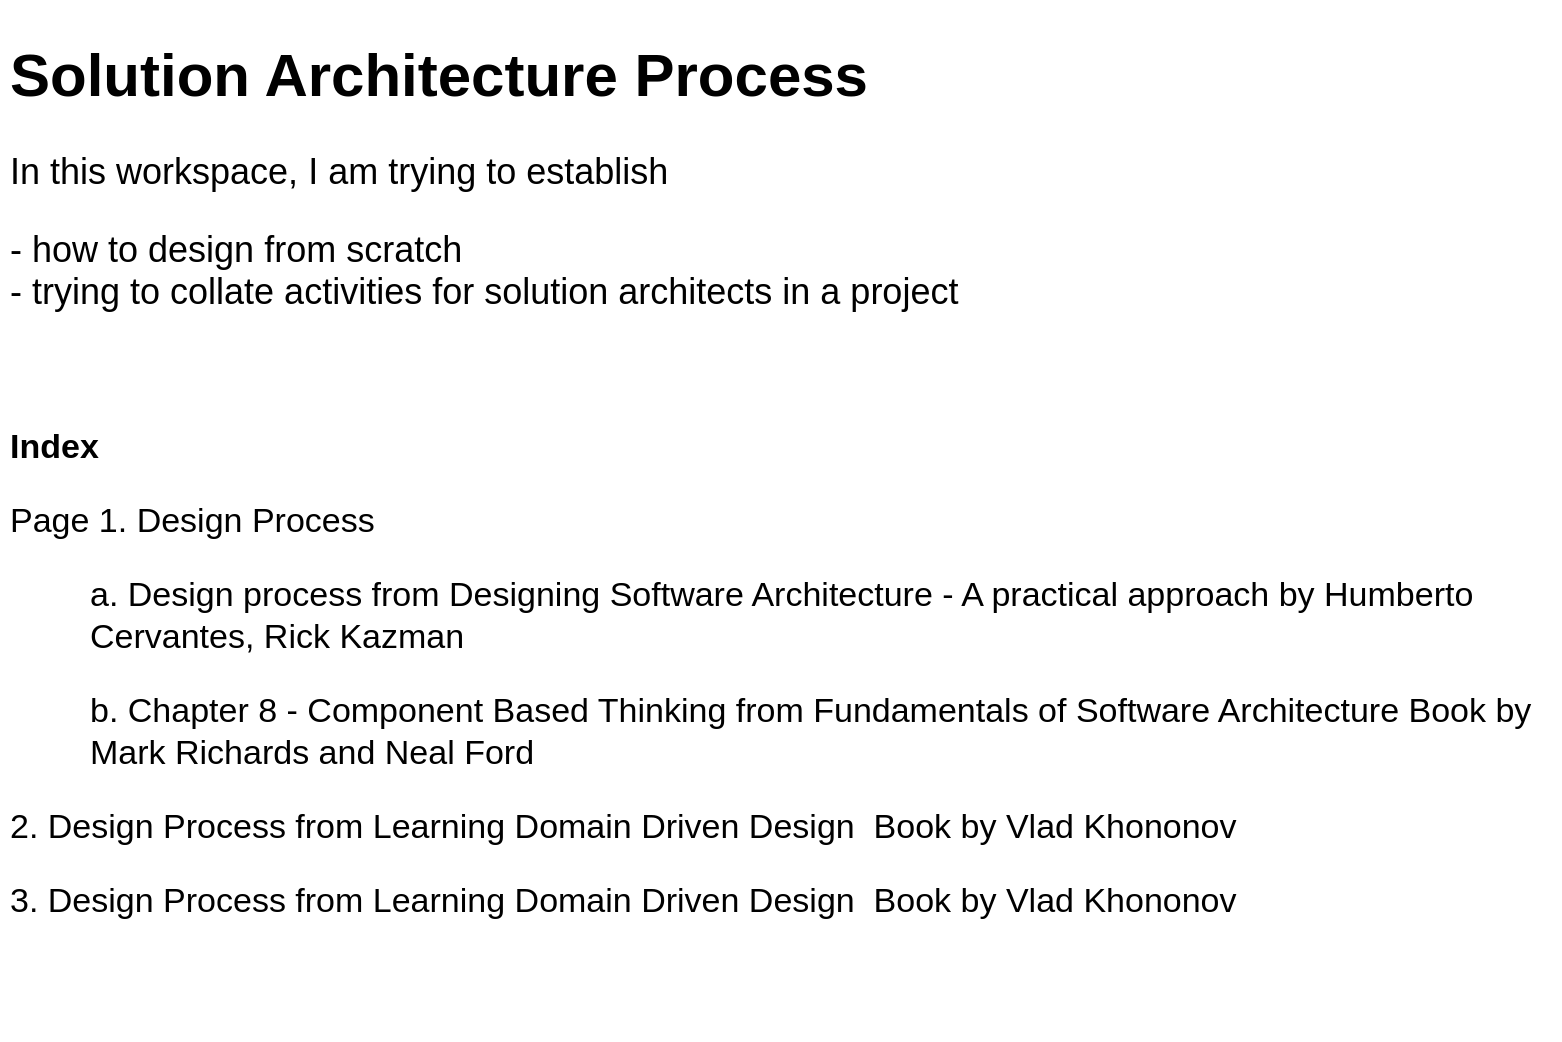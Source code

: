 <mxfile version="22.1.7" type="github" pages="5">
  <diagram name="Index" id="-D8-CAkWD_-L6msVdu2U">
    <mxGraphModel dx="1050" dy="566" grid="1" gridSize="10" guides="1" tooltips="1" connect="1" arrows="1" fold="1" page="1" pageScale="1" pageWidth="850" pageHeight="1100" math="0" shadow="0">
      <root>
        <mxCell id="0" />
        <mxCell id="1" parent="0" />
        <mxCell id="6wRkbpeY6bBnXJpjK5oW-1" value="&lt;h1 style=&quot;font-size: 30px;&quot;&gt;&lt;font style=&quot;font-size: 30px;&quot;&gt;Solution Architecture Process&lt;/font&gt;&lt;/h1&gt;&lt;p style=&quot;&quot;&gt;&lt;font style=&quot;font-size: 18px;&quot;&gt;In this workspace, I am trying to establish&amp;nbsp;&lt;/font&gt;&lt;/p&gt;&lt;p style=&quot;font-size: 17px;&quot;&gt;&lt;font style=&quot;font-size: 18px;&quot;&gt;- how to design from scratch&lt;br&gt;- trying to collate activities for solution architects in a project&lt;/font&gt;&lt;/p&gt;&lt;p style=&quot;font-size: 17px;&quot;&gt;&lt;font style=&quot;font-size: 18px;&quot;&gt;&lt;br&gt;&lt;/font&gt;&lt;/p&gt;&lt;p style=&quot;font-size: 17px;&quot;&gt;&lt;b&gt;Index&lt;/b&gt;&lt;/p&gt;&lt;p style=&quot;font-size: 17px;&quot;&gt;Page 1. Design Process&amp;nbsp;&lt;/p&gt;&lt;blockquote style=&quot;margin: 0 0 0 40px; border: none; padding: 0px;&quot;&gt;&lt;p style=&quot;font-size: 17px;&quot;&gt;a. Design process from Designing Software Architecture - A practical approach by Humberto Cervantes, Rick Kazman&lt;/p&gt;&lt;/blockquote&gt;&lt;blockquote style=&quot;margin: 0 0 0 40px; border: none; padding: 0px;&quot;&gt;&lt;p style=&quot;font-size: 17px;&quot;&gt;b. Chapter 8 - Component Based Thinking from Fundamentals of Software Architecture Book by Mark Richards and Neal Ford&lt;/p&gt;&lt;/blockquote&gt;&lt;p style=&quot;font-size: 17px;&quot;&gt;2. Design Process from Learning Domain Driven Design&amp;nbsp;&amp;nbsp;Book by Vlad Khononov&lt;/p&gt;&lt;p style=&quot;font-size: 17px;&quot;&gt;3. Design Process from Learning Domain Driven Design&amp;nbsp;&amp;nbsp;Book by Vlad Khononov&lt;/p&gt;" style="text;html=1;strokeColor=none;fillColor=none;spacing=5;spacingTop=-20;whiteSpace=wrap;overflow=hidden;rounded=0;" parent="1" vertex="1">
          <mxGeometry x="40" y="40" width="780" height="510" as="geometry" />
        </mxCell>
      </root>
    </mxGraphModel>
  </diagram>
  <diagram id="D_aSHfGU93LOoFwSEiPp" name="1.Design Process from DSA">
    <mxGraphModel dx="2333" dy="1258" grid="1" gridSize="10" guides="1" tooltips="1" connect="1" arrows="1" fold="1" page="1" pageScale="1" pageWidth="850" pageHeight="1100" math="0" shadow="0">
      <root>
        <mxCell id="0" />
        <mxCell id="1" parent="0" />
        <mxCell id="_K3-e3nIAMMrsj7e7Ie5-1" value="" style="rounded=0;whiteSpace=wrap;html=1;" parent="1" vertex="1">
          <mxGeometry x="13" y="84" width="1647" height="1770" as="geometry" />
        </mxCell>
        <mxCell id="G44I5bm22PGStaO-mdOZ-47" value="" style="rounded=0;whiteSpace=wrap;html=1;" vertex="1" parent="1">
          <mxGeometry x="910" y="154" width="750" height="1700" as="geometry" />
        </mxCell>
        <mxCell id="4qJx4vvk8ybmtio3HGW6-1" value="" style="rounded=0;whiteSpace=wrap;html=1;" vertex="1" parent="1">
          <mxGeometry x="910" y="154" width="750" height="366" as="geometry" />
        </mxCell>
        <mxCell id="_K3-e3nIAMMrsj7e7Ie5-5" value="" style="edgeStyle=orthogonalEdgeStyle;rounded=0;orthogonalLoop=1;jettySize=auto;html=1;" parent="1" source="_K3-e3nIAMMrsj7e7Ie5-3" target="_K3-e3nIAMMrsj7e7Ie5-4" edge="1">
          <mxGeometry relative="1" as="geometry" />
        </mxCell>
        <mxCell id="_K3-e3nIAMMrsj7e7Ie5-3" value="Identify initial components" style="rounded=1;whiteSpace=wrap;html=1;" parent="1" vertex="1">
          <mxGeometry x="1024" y="400" width="120" height="60" as="geometry" />
        </mxCell>
        <mxCell id="_K3-e3nIAMMrsj7e7Ie5-7" value="" style="edgeStyle=orthogonalEdgeStyle;rounded=0;orthogonalLoop=1;jettySize=auto;html=1;" parent="1" source="_K3-e3nIAMMrsj7e7Ie5-4" target="_K3-e3nIAMMrsj7e7Ie5-6" edge="1">
          <mxGeometry relative="1" as="geometry" />
        </mxCell>
        <mxCell id="_K3-e3nIAMMrsj7e7Ie5-4" value="Assign requirements to components" style="whiteSpace=wrap;html=1;rounded=1;" parent="1" vertex="1">
          <mxGeometry x="1224" y="400" width="120" height="60" as="geometry" />
        </mxCell>
        <mxCell id="_K3-e3nIAMMrsj7e7Ie5-9" value="" style="edgeStyle=orthogonalEdgeStyle;rounded=0;orthogonalLoop=1;jettySize=auto;html=1;exitX=1;exitY=0.5;exitDx=0;exitDy=0;" parent="1" source="_K3-e3nIAMMrsj7e7Ie5-6" target="_K3-e3nIAMMrsj7e7Ie5-8" edge="1">
          <mxGeometry relative="1" as="geometry" />
        </mxCell>
        <mxCell id="_K3-e3nIAMMrsj7e7Ie5-6" value="Analyze roles and responsibilities" style="whiteSpace=wrap;html=1;rounded=1;" parent="1" vertex="1">
          <mxGeometry x="1424" y="400" width="120" height="60" as="geometry" />
        </mxCell>
        <mxCell id="_K3-e3nIAMMrsj7e7Ie5-11" value="" style="edgeStyle=orthogonalEdgeStyle;rounded=0;orthogonalLoop=1;jettySize=auto;html=1;" parent="1" source="_K3-e3nIAMMrsj7e7Ie5-8" target="_K3-e3nIAMMrsj7e7Ie5-10" edge="1">
          <mxGeometry relative="1" as="geometry" />
        </mxCell>
        <mxCell id="_K3-e3nIAMMrsj7e7Ie5-8" value="Analyze architectural characteristics" style="whiteSpace=wrap;html=1;rounded=1;" parent="1" vertex="1">
          <mxGeometry x="1504" y="280" width="120" height="60" as="geometry" />
        </mxCell>
        <mxCell id="_K3-e3nIAMMrsj7e7Ie5-12" style="edgeStyle=orthogonalEdgeStyle;rounded=0;orthogonalLoop=1;jettySize=auto;html=1;entryX=0;entryY=0.5;entryDx=0;entryDy=0;" parent="1" source="_K3-e3nIAMMrsj7e7Ie5-10" target="_K3-e3nIAMMrsj7e7Ie5-6" edge="1">
          <mxGeometry relative="1" as="geometry" />
        </mxCell>
        <mxCell id="_K3-e3nIAMMrsj7e7Ie5-10" value="Restructure components" style="whiteSpace=wrap;html=1;rounded=1;" parent="1" vertex="1">
          <mxGeometry x="1314" y="280" width="120" height="60" as="geometry" />
        </mxCell>
        <mxCell id="W9fJ8_zsYEVquPWEcb9n-4" value="May lead to create new components, consolidate or break existing ones" style="rounded=0;whiteSpace=wrap;html=1;dashed=1;fontSize=6;" parent="1" vertex="1">
          <mxGeometry x="1184" y="450" width="60" height="40" as="geometry" />
        </mxCell>
        <mxCell id="W9fJ8_zsYEVquPWEcb9n-5" value="Decide on Domain granularity or component behaviour" style="rounded=0;whiteSpace=wrap;html=1;dashed=1;fontSize=6;" parent="1" vertex="1">
          <mxGeometry x="1384" y="450" width="60" height="40" as="geometry" />
        </mxCell>
        <mxCell id="NWC6CLVd97yCu3-u4o-3-12" value="" style="group" parent="1" vertex="1" connectable="0">
          <mxGeometry x="53" y="254" width="420" height="250" as="geometry" />
        </mxCell>
        <mxCell id="suGZsOZhERE_OxdhLg6n-2" value="&lt;b&gt;&lt;font style=&quot;font-size: 20px;&quot;&gt;1. Design Purpose&lt;/font&gt;&lt;/b&gt;" style="rounded=0;whiteSpace=wrap;html=1;align=left;verticalAlign=top;" parent="NWC6CLVd97yCu3-u4o-3-12" vertex="1">
          <mxGeometry width="420" height="250" as="geometry" />
        </mxCell>
        <mxCell id="-olUfDViTtobgnhzZmUX-4" value="&lt;span style=&quot;font-weight: normal;&quot;&gt;Establish Purpose&lt;br&gt;- Estimation, new increment etc.&lt;br&gt;- Primary Requirements&lt;br&gt;- Any NFRs&lt;br&gt;&lt;/span&gt;" style="whiteSpace=wrap;html=1;fontSize=15;rounded=0;fontStyle=1;align=left;verticalAlign=top;" parent="NWC6CLVd97yCu3-u4o-3-12" vertex="1">
          <mxGeometry x="10" y="50" width="235" height="90" as="geometry" />
        </mxCell>
        <mxCell id="-olUfDViTtobgnhzZmUX-8" value="Perform any requirement elicitation" style="whiteSpace=wrap;html=1;fontSize=15;rounded=0;fontStyle=0;align=left;verticalAlign=top;" parent="NWC6CLVd97yCu3-u4o-3-12" vertex="1">
          <mxGeometry x="250" y="50" width="150" height="90" as="geometry" />
        </mxCell>
        <mxCell id="-olUfDViTtobgnhzZmUX-10" value="&lt;span style=&quot;font-weight: normal;&quot;&gt;Establish Design Process based on requirements:&lt;br&gt;- Design a new app in a mature domain&lt;br&gt;- Design a new app in a new domain&lt;br&gt;- Design an existing app (enhancement or refactoring)&lt;br&gt;&lt;/span&gt;" style="whiteSpace=wrap;html=1;fontSize=15;rounded=0;fontStyle=1;align=left;verticalAlign=top;" parent="NWC6CLVd97yCu3-u4o-3-12" vertex="1">
          <mxGeometry x="10" y="148" width="390" height="90" as="geometry" />
        </mxCell>
        <mxCell id="xhpWvxADdTOn8XA7PsnF-20" value="&lt;b&gt;4. Instantiate Architecture Components&lt;/b&gt;" style="rounded=0;whiteSpace=wrap;html=1;align=left;verticalAlign=top;fontSize=20;" parent="1" vertex="1">
          <mxGeometry x="53" y="1014" width="600" height="580" as="geometry" />
        </mxCell>
        <mxCell id="xhpWvxADdTOn8XA7PsnF-21" value="" style="group" parent="1" vertex="1" connectable="0">
          <mxGeometry x="53" y="524" width="820" height="460" as="geometry" />
        </mxCell>
        <mxCell id="xhpWvxADdTOn8XA7PsnF-19" value="&lt;b&gt;3. Choose one or more design concepts&lt;/b&gt;" style="rounded=0;whiteSpace=wrap;html=1;align=left;verticalAlign=top;fontSize=20;" parent="xhpWvxADdTOn8XA7PsnF-21" vertex="1">
          <mxGeometry width="820" height="460" as="geometry" />
        </mxCell>
        <mxCell id="xhpWvxADdTOn8XA7PsnF-6" value="&lt;span style=&quot;font-weight: normal;&quot;&gt;Buy vs Built&lt;br&gt;Considerations to buy&lt;br&gt;- problem it solves, cost, type of license, support, learning curve, maturity, popularity, impact of scalability, compatibility and ease of integration, support for other critical config&lt;br&gt;&lt;/span&gt;" style="whiteSpace=wrap;html=1;fontSize=15;rounded=0;fontStyle=1;align=left;verticalAlign=top;" parent="xhpWvxADdTOn8XA7PsnF-21" vertex="1">
          <mxGeometry x="310.5" y="40" width="419.5" height="100" as="geometry" />
        </mxCell>
        <mxCell id="xhpWvxADdTOn8XA7PsnF-7" value="How to identify design concept&lt;br&gt;- CBAM (Cost benefit analysis method)&lt;br&gt;- SWOT&lt;br&gt;- Prototypes (choose for emerging/new tech, high risk, lack of trust in tech)" style="whiteSpace=wrap;html=1;fontSize=15;rounded=0;fontStyle=0;align=left;verticalAlign=top;" parent="xhpWvxADdTOn8XA7PsnF-21" vertex="1">
          <mxGeometry x="8" y="40" width="289" height="100" as="geometry" />
        </mxCell>
        <mxCell id="xhpWvxADdTOn8XA7PsnF-9" value="&lt;span style=&quot;font-weight: normal;&quot;&gt;Three Stages of Design&lt;br&gt;1. Architecture Design - focus on primary use case to achieve objective&lt;br&gt;2. Elements Interaction Design&lt;br&gt;&lt;ul&gt;&lt;li&gt;&lt;span style=&quot;font-weight: normal;&quot;&gt;focus on NFRs&lt;/span&gt;&lt;/li&gt;&lt;li&gt;&lt;span style=&quot;font-weight: normal;&quot;&gt;Interaction of elements&lt;/span&gt;&lt;/li&gt;&lt;li&gt;&lt;span style=&quot;font-weight: normal;&quot;&gt;assign work&amp;nbsp; to individual teams (team formation, outsourcing, budget etc.&lt;/span&gt;&lt;/li&gt;&lt;/ul&gt;&lt;div&gt;3. Element internal design - internal pattern and interfaces&lt;/div&gt;&lt;/span&gt;" style="whiteSpace=wrap;html=1;fontSize=15;rounded=0;fontStyle=1;align=left;verticalAlign=top;fillColor=#d5e8d4;strokeColor=#82b366;" parent="xhpWvxADdTOn8XA7PsnF-21" vertex="1">
          <mxGeometry x="310.5" y="150" width="493" height="220" as="geometry" />
        </mxCell>
        <mxCell id="xhpWvxADdTOn8XA7PsnF-11" value="&lt;span style=&quot;font-weight: normal;&quot;&gt;Design Concepts&lt;/span&gt;&lt;br&gt;- Reference Architecture&lt;br&gt;&lt;span style=&quot;font-weight: normal;&quot;&gt;- Architecture design pattern&lt;/span&gt;&lt;br&gt;&lt;span style=&quot;font-weight: normal;&quot;&gt;- Deployment patterns&lt;/span&gt;&lt;br&gt;&lt;span style=&quot;font-weight: normal;&quot;&gt;- Tactics&lt;/span&gt;&lt;br&gt;&lt;span style=&quot;font-weight: normal;&quot;&gt;- Determine relevant tech based on application type and constraints&lt;/span&gt;" style="whiteSpace=wrap;html=1;fontSize=15;rounded=0;fontStyle=1;align=left;verticalAlign=top;" parent="xhpWvxADdTOn8XA7PsnF-21" vertex="1">
          <mxGeometry x="8" y="150" width="250" height="163" as="geometry" />
        </mxCell>
        <mxCell id="xhpWvxADdTOn8XA7PsnF-12" value="These cross over to next stage" style="shape=process;whiteSpace=wrap;html=1;backgroundOutline=1;fillColor=#fff2cc;strokeColor=#d6b656;" parent="xhpWvxADdTOn8XA7PsnF-21" vertex="1">
          <mxGeometry x="200" y="380" width="120" height="60" as="geometry" />
        </mxCell>
        <mxCell id="xhpWvxADdTOn8XA7PsnF-8" style="edgeStyle=orthogonalEdgeStyle;rounded=0;orthogonalLoop=1;jettySize=auto;html=1;entryX=1;entryY=0.5;entryDx=0;entryDy=0;endArrow=none;endFill=0;dashed=1;" parent="xhpWvxADdTOn8XA7PsnF-21" source="xhpWvxADdTOn8XA7PsnF-9" target="xhpWvxADdTOn8XA7PsnF-12" edge="1">
          <mxGeometry relative="1" as="geometry" />
        </mxCell>
        <mxCell id="xhpWvxADdTOn8XA7PsnF-10" style="edgeStyle=orthogonalEdgeStyle;rounded=0;orthogonalLoop=1;jettySize=auto;html=1;entryX=0;entryY=0.5;entryDx=0;entryDy=0;exitX=0.5;exitY=1;exitDx=0;exitDy=0;endArrow=none;endFill=0;dashed=1;" parent="xhpWvxADdTOn8XA7PsnF-21" source="xhpWvxADdTOn8XA7PsnF-11" target="xhpWvxADdTOn8XA7PsnF-12" edge="1">
          <mxGeometry relative="1" as="geometry" />
        </mxCell>
        <mxCell id="xhpWvxADdTOn8XA7PsnF-22" value="" style="group" parent="1" vertex="1" connectable="0">
          <mxGeometry x="503" y="254" width="350" height="250" as="geometry" />
        </mxCell>
        <mxCell id="NWC6CLVd97yCu3-u4o-3-10" value="&lt;b&gt;&lt;font style=&quot;font-size: 20px;&quot;&gt;2. Establish Goals based on drivers&lt;/font&gt;&lt;/b&gt;" style="rounded=0;whiteSpace=wrap;html=1;align=left;verticalAlign=top;container=0;" parent="xhpWvxADdTOn8XA7PsnF-22" vertex="1">
          <mxGeometry width="350" height="250" as="geometry" />
        </mxCell>
        <mxCell id="NWC6CLVd97yCu3-u4o-3-6" value="&lt;span style=&quot;font-weight: normal;&quot;&gt;Establish users&lt;br&gt;&lt;/span&gt;" style="whiteSpace=wrap;html=1;fontSize=15;rounded=0;fontStyle=1;align=left;verticalAlign=top;container=0;" parent="xhpWvxADdTOn8XA7PsnF-22" vertex="1">
          <mxGeometry x="170" y="40" width="110" height="30" as="geometry" />
        </mxCell>
        <mxCell id="NWC6CLVd97yCu3-u4o-3-7" value="Establish Use cases" style="whiteSpace=wrap;html=1;fontSize=15;rounded=0;fontStyle=0;align=left;verticalAlign=top;container=0;" parent="xhpWvxADdTOn8XA7PsnF-22" vertex="1">
          <mxGeometry x="10" y="40" width="153" height="30" as="geometry" />
        </mxCell>
        <mxCell id="NWC6CLVd97yCu3-u4o-3-8" value="&lt;span style=&quot;font-weight: normal;&quot;&gt;Establish&lt;br&gt;- constraints, risks, concerns&lt;br&gt;- quality attributes&lt;br&gt;&lt;/span&gt;" style="whiteSpace=wrap;html=1;fontSize=15;rounded=0;fontStyle=1;align=left;verticalAlign=top;container=0;" parent="xhpWvxADdTOn8XA7PsnF-22" vertex="1">
          <mxGeometry x="10" y="85" width="200" height="70" as="geometry" />
        </mxCell>
        <mxCell id="NWC6CLVd97yCu3-u4o-3-9" value="&lt;span style=&quot;font-weight: normal;&quot;&gt;Establish&lt;br&gt;- stakeholders and&lt;br&gt;- other teams involved&lt;br&gt;&lt;/span&gt;" style="whiteSpace=wrap;html=1;fontSize=15;rounded=0;fontStyle=1;align=left;verticalAlign=top;container=0;" parent="xhpWvxADdTOn8XA7PsnF-22" vertex="1">
          <mxGeometry x="10" y="160" width="160" height="70" as="geometry" />
        </mxCell>
        <mxCell id="08PwTG_JjW43Cqf6_vqR-6" value="APIs and Interfaces&lt;br&gt;- Design external interfaces&lt;br&gt;- Design internal interfaces" style="whiteSpace=wrap;html=1;fontSize=15;rounded=0;fontStyle=0;align=left;verticalAlign=top;" parent="1" vertex="1">
          <mxGeometry x="396" y="1161.5" width="200" height="70" as="geometry" />
        </mxCell>
        <mxCell id="08PwTG_JjW43Cqf6_vqR-7" value="Start producing structure (this is thinking about actual tech implementation)&lt;br&gt;- Module structure&lt;br&gt;- component connector&lt;br&gt;- allocation structure" style="whiteSpace=wrap;html=1;fontSize=15;rounded=0;fontStyle=0;align=left;verticalAlign=top;" parent="1" vertex="1">
          <mxGeometry x="63" y="1054" width="500" height="80" as="geometry" />
        </mxCell>
        <mxCell id="08PwTG_JjW43Cqf6_vqR-8" value="&lt;span style=&quot;&quot;&gt;Establish relationship between elements&lt;br&gt;&lt;/span&gt;&lt;span style=&quot;&quot;&gt;- Synch/Asynch&lt;br&gt;&lt;/span&gt;- Network communication&lt;br&gt;- Protocol&lt;br&gt;- How much data and at what rate" style="whiteSpace=wrap;html=1;fontSize=15;rounded=0;fontStyle=0;align=left;verticalAlign=top;" parent="1" vertex="1">
          <mxGeometry x="63" y="1142" width="290" height="105" as="geometry" />
        </mxCell>
        <mxCell id="08PwTG_JjW43Cqf6_vqR-10" value="&lt;span style=&quot;font-weight: normal;&quot;&gt;Instantiate elements based on&lt;br&gt;- Reference Architecture&lt;br&gt;- Architecture design pattern&lt;br&gt;&lt;br&gt;Also other aspects&lt;br&gt;- Config options&lt;br&gt;- Statefullness&lt;br&gt;- Resource management&lt;br&gt;- Priority, or&lt;br&gt;- any other special considerations such as h/w characteristics&lt;br&gt;&lt;br&gt;&lt;/span&gt;" style="whiteSpace=wrap;html=1;fontSize=15;rounded=0;fontStyle=1;align=left;verticalAlign=top;" parent="1" vertex="1">
          <mxGeometry x="63" y="1364" width="290" height="215" as="geometry" />
        </mxCell>
        <mxCell id="08PwTG_JjW43Cqf6_vqR-11" style="edgeStyle=orthogonalEdgeStyle;rounded=0;orthogonalLoop=1;jettySize=auto;html=1;entryX=0;entryY=0.467;entryDx=0;entryDy=0;entryPerimeter=0;" parent="1" source="08PwTG_JjW43Cqf6_vqR-8" target="08PwTG_JjW43Cqf6_vqR-6" edge="1">
          <mxGeometry relative="1" as="geometry" />
        </mxCell>
        <mxCell id="08PwTG_JjW43Cqf6_vqR-13" value="- Define candidate solution&lt;br&gt;- Identify Properties&lt;br&gt;- Associate Responsibilities to components&lt;br&gt;- Allocate teams" style="whiteSpace=wrap;html=1;fontSize=15;rounded=0;fontStyle=0;align=left;verticalAlign=top;" parent="1" vertex="1">
          <mxGeometry x="63" y="1264" width="290" height="85" as="geometry" />
        </mxCell>
        <mxCell id="08PwTG_JjW43Cqf6_vqR-14" value="&lt;span style=&quot;font-weight: normal;&quot;&gt;Authentication, caching, exception management, logging/monitoring, validation etc.&lt;br&gt;&lt;/span&gt;" style="whiteSpace=wrap;html=1;fontSize=15;rounded=0;fontStyle=1;align=left;verticalAlign=top;" parent="1" vertex="1">
          <mxGeometry x="383" y="1431.5" width="259" height="80" as="geometry" />
        </mxCell>
        <mxCell id="08PwTG_JjW43Cqf6_vqR-9" value="" style="edgeStyle=orthogonalEdgeStyle;rounded=0;orthogonalLoop=1;jettySize=auto;html=1;" parent="1" source="08PwTG_JjW43Cqf6_vqR-10" target="08PwTG_JjW43Cqf6_vqR-14" edge="1">
          <mxGeometry relative="1" as="geometry" />
        </mxCell>
        <mxCell id="08PwTG_JjW43Cqf6_vqR-15" value="Evaluate solution with Stakeholders and other teams" style="whiteSpace=wrap;html=1;fontSize=15;rounded=0;fontStyle=0;align=left;verticalAlign=top;" parent="1" vertex="1">
          <mxGeometry x="396" y="1276" width="197" height="61" as="geometry" />
        </mxCell>
        <mxCell id="08PwTG_JjW43Cqf6_vqR-12" value="" style="edgeStyle=orthogonalEdgeStyle;rounded=0;orthogonalLoop=1;jettySize=auto;html=1;" parent="1" source="08PwTG_JjW43Cqf6_vqR-13" target="08PwTG_JjW43Cqf6_vqR-15" edge="1">
          <mxGeometry relative="1" as="geometry" />
        </mxCell>
        <mxCell id="jZVuMXjtTif_RG2yFCd5-1" value="&lt;b&gt;5. Documenting Architecture&lt;/b&gt;" style="rounded=0;whiteSpace=wrap;html=1;align=left;verticalAlign=top;fontSize=20;" parent="1" vertex="1">
          <mxGeometry x="53" y="1634" width="310" height="190" as="geometry" />
        </mxCell>
        <mxCell id="bTNlWyWbU5OQJY8QZp7x-4" value="Record Decisions and boards&lt;br&gt;- Solution Overview&lt;br&gt;- Other documentation" style="whiteSpace=wrap;html=1;fontSize=15;rounded=0;fontStyle=0;align=left;verticalAlign=top;" parent="1" vertex="1">
          <mxGeometry x="63" y="1674" width="289" height="80" as="geometry" />
        </mxCell>
        <mxCell id="bTNlWyWbU5OQJY8QZp7x-5" value="Architecture Backlog" style="whiteSpace=wrap;html=1;fontSize=15;rounded=0;fontStyle=0;align=left;verticalAlign=top;" parent="1" vertex="1">
          <mxGeometry x="63" y="1774" width="160" height="40" as="geometry" />
        </mxCell>
        <mxCell id="2MoEXaPzXH57qQEaV4M--8" value="" style="group" parent="1" vertex="1" connectable="0">
          <mxGeometry x="23" y="154" width="830" height="80" as="geometry" />
        </mxCell>
        <mxCell id="2MoEXaPzXH57qQEaV4M--5" value="&lt;span style=&quot;border-color: var(--border-color);&quot;&gt;&lt;font style=&quot;border-color: var(--border-color); font-size: 16px;&quot;&gt;Reference: Designing Software Architecture - A practical approach&lt;/font&gt;&lt;/span&gt;" style="text;html=1;strokeColor=none;fillColor=none;align=left;verticalAlign=middle;whiteSpace=wrap;rounded=0;" parent="2MoEXaPzXH57qQEaV4M--8" vertex="1">
          <mxGeometry x="30" y="10" width="490" height="20" as="geometry" />
        </mxCell>
        <mxCell id="2MoEXaPzXH57qQEaV4M--6" value="&lt;span style=&quot;border-color: var(--border-color);&quot;&gt;&lt;font style=&quot;border-color: var(--border-color); font-size: 16px;&quot;&gt;23/10/23&lt;/font&gt;&lt;/span&gt;" style="text;html=1;strokeColor=none;fillColor=none;align=left;verticalAlign=middle;whiteSpace=wrap;rounded=0;" parent="2MoEXaPzXH57qQEaV4M--8" vertex="1">
          <mxGeometry x="770" y="10" width="70" height="20" as="geometry" />
        </mxCell>
        <mxCell id="2MoEXaPzXH57qQEaV4M--3" value="" style="endArrow=none;html=1;rounded=0;entryX=0;entryY=0;entryDx=0;entryDy=0;" parent="1" edge="1" target="G44I5bm22PGStaO-mdOZ-47">
          <mxGeometry width="50" height="50" relative="1" as="geometry">
            <mxPoint x="53" y="154" as="sourcePoint" />
            <mxPoint x="863" y="154" as="targetPoint" />
          </mxGeometry>
        </mxCell>
        <mxCell id="2MoEXaPzXH57qQEaV4M--2" value="&lt;h1 style=&quot;border-color: var(--border-color); text-align: left;&quot;&gt;&lt;b style=&quot;border-color: var(--border-color);&quot;&gt;&lt;font style=&quot;border-color: var(--border-color); font-size: 24px;&quot;&gt;Design Process&lt;/font&gt;&lt;/b&gt;&lt;/h1&gt;&lt;div style=&quot;border-color: var(--border-color);&quot;&gt;&lt;br style=&quot;border-color: var(--border-color);&quot;&gt;&lt;/div&gt;" style="text;html=1;strokeColor=none;fillColor=none;align=center;verticalAlign=middle;whiteSpace=wrap;rounded=0;" parent="1" vertex="1">
          <mxGeometry x="33" y="114" width="810" height="30" as="geometry" />
        </mxCell>
        <mxCell id="G44I5bm22PGStaO-mdOZ-49" value="&lt;span style=&quot;border-color: var(--border-color);&quot;&gt;&lt;font style=&quot;border-color: var(--border-color); font-size: 16px;&quot;&gt;Reference:&amp;nbsp;&lt;/font&gt;&lt;/span&gt;Fundamentals of Software Architecture Book by Mark Richards &amp;amp; Neal Ford" style="text;html=1;strokeColor=none;fillColor=none;align=left;verticalAlign=middle;whiteSpace=wrap;rounded=0;" vertex="1" parent="1">
          <mxGeometry x="920" y="170" width="570" height="20" as="geometry" />
        </mxCell>
      </root>
    </mxGraphModel>
  </diagram>
  <diagram id="XxeI75fkuyNcYIc5-Uh2" name="2 Design Process LDDD">
    <mxGraphModel dx="1050" dy="566" grid="1" gridSize="10" guides="1" tooltips="1" connect="1" arrows="1" fold="1" page="1" pageScale="1" pageWidth="850" pageHeight="1100" math="0" shadow="0">
      <root>
        <mxCell id="0" />
        <mxCell id="1" parent="0" />
        <mxCell id="Qk3GBsNYoJWGlrENgNHL-2" value="" style="rounded=0;whiteSpace=wrap;html=1;" parent="1" vertex="1">
          <mxGeometry x="19" y="135" width="890" height="810" as="geometry" />
        </mxCell>
        <mxCell id="eMP9OK7lSOYAvmCD1U1t-11" value="" style="edgeStyle=orthogonalEdgeStyle;rounded=0;orthogonalLoop=1;jettySize=auto;html=1;" parent="1" source="eMP9OK7lSOYAvmCD1U1t-9" target="eMP9OK7lSOYAvmCD1U1t-10" edge="1">
          <mxGeometry relative="1" as="geometry" />
        </mxCell>
        <mxCell id="eMP9OK7lSOYAvmCD1U1t-9" value="" style="rounded=1;whiteSpace=wrap;html=1;dashed=1;" parent="1" vertex="1">
          <mxGeometry x="129" y="415" width="530" height="100" as="geometry" />
        </mxCell>
        <mxCell id="htuMW8UYUjgk6P9pZBcp-1" value="&lt;span style=&quot;border-color: var(--border-color);&quot;&gt;&lt;font style=&quot;border-color: var(--border-color); font-size: 16px;&quot;&gt;Reference:&amp;nbsp;&lt;/font&gt;&lt;/span&gt;&lt;font style=&quot;font-size: 16px;&quot;&gt;Learning Domain Driven Design&amp;nbsp;&amp;nbsp;Book by Vlad Khononov&lt;/font&gt;" style="text;html=1;strokeColor=none;fillColor=none;align=left;verticalAlign=middle;whiteSpace=wrap;rounded=0;" parent="1" vertex="1">
          <mxGeometry x="99" y="75" width="560" height="20" as="geometry" />
        </mxCell>
        <mxCell id="htuMW8UYUjgk6P9pZBcp-2" value="&lt;span style=&quot;border-color: var(--border-color);&quot;&gt;&lt;font style=&quot;border-color: var(--border-color); font-size: 16px;&quot;&gt;23/10/23&lt;/font&gt;&lt;/span&gt;" style="text;html=1;strokeColor=none;fillColor=none;align=left;verticalAlign=middle;whiteSpace=wrap;rounded=0;" parent="1" vertex="1">
          <mxGeometry x="839" y="75" width="70" height="20" as="geometry" />
        </mxCell>
        <mxCell id="htuMW8UYUjgk6P9pZBcp-3" value="" style="endArrow=none;html=1;rounded=0;" parent="1" edge="1">
          <mxGeometry width="50" height="50" relative="1" as="geometry">
            <mxPoint x="99" y="65" as="sourcePoint" />
            <mxPoint x="909" y="65" as="targetPoint" />
          </mxGeometry>
        </mxCell>
        <mxCell id="htuMW8UYUjgk6P9pZBcp-4" value="&lt;h1 style=&quot;border-color: var(--border-color); text-align: left;&quot;&gt;&lt;b style=&quot;border-color: var(--border-color);&quot;&gt;&lt;font style=&quot;border-color: var(--border-color); font-size: 24px;&quot;&gt;Design Process&lt;/font&gt;&lt;/b&gt;&lt;/h1&gt;&lt;div style=&quot;border-color: var(--border-color);&quot;&gt;&lt;br style=&quot;border-color: var(--border-color);&quot;&gt;&lt;/div&gt;" style="text;html=1;strokeColor=none;fillColor=none;align=center;verticalAlign=middle;whiteSpace=wrap;rounded=0;" parent="1" vertex="1">
          <mxGeometry x="79" y="25" width="810" height="30" as="geometry" />
        </mxCell>
        <mxCell id="eMP9OK7lSOYAvmCD1U1t-2" value="" style="edgeStyle=orthogonalEdgeStyle;rounded=0;orthogonalLoop=1;jettySize=auto;html=1;" parent="1" source="EGfqq1z03zJgAal0RdyR-1" target="eMP9OK7lSOYAvmCD1U1t-1" edge="1">
          <mxGeometry relative="1" as="geometry" />
        </mxCell>
        <mxCell id="EGfqq1z03zJgAal0RdyR-1" value="Business Domain" style="rounded=1;whiteSpace=wrap;html=1;fontStyle=1;fontSize=16;" parent="1" vertex="1">
          <mxGeometry x="329" y="145" width="120" height="60" as="geometry" />
        </mxCell>
        <mxCell id="eMP9OK7lSOYAvmCD1U1t-4" value="" style="edgeStyle=orthogonalEdgeStyle;rounded=0;orthogonalLoop=1;jettySize=auto;html=1;" parent="1" source="eMP9OK7lSOYAvmCD1U1t-1" target="eMP9OK7lSOYAvmCD1U1t-3" edge="1">
          <mxGeometry relative="1" as="geometry" />
        </mxCell>
        <mxCell id="eMP9OK7lSOYAvmCD1U1t-6" value="" style="edgeStyle=orthogonalEdgeStyle;rounded=0;orthogonalLoop=1;jettySize=auto;html=1;" parent="1" source="eMP9OK7lSOYAvmCD1U1t-1" target="eMP9OK7lSOYAvmCD1U1t-5" edge="1">
          <mxGeometry relative="1" as="geometry" />
        </mxCell>
        <mxCell id="eMP9OK7lSOYAvmCD1U1t-8" value="" style="edgeStyle=orthogonalEdgeStyle;rounded=0;orthogonalLoop=1;jettySize=auto;html=1;" parent="1" source="eMP9OK7lSOYAvmCD1U1t-1" target="eMP9OK7lSOYAvmCD1U1t-7" edge="1">
          <mxGeometry relative="1" as="geometry" />
        </mxCell>
        <mxCell id="eMP9OK7lSOYAvmCD1U1t-1" value="Establish Sub Domains" style="whiteSpace=wrap;html=1;fontSize=16;rounded=1;fontStyle=0;" parent="1" vertex="1">
          <mxGeometry x="329" y="295" width="120" height="60" as="geometry" />
        </mxCell>
        <mxCell id="AvxO4RYkjQcD_QZt2y88-4" value="" style="edgeStyle=orthogonalEdgeStyle;rounded=0;orthogonalLoop=1;jettySize=auto;html=1;" parent="1" source="eMP9OK7lSOYAvmCD1U1t-3" target="AvxO4RYkjQcD_QZt2y88-3" edge="1">
          <mxGeometry relative="1" as="geometry" />
        </mxCell>
        <mxCell id="eMP9OK7lSOYAvmCD1U1t-3" value="Core Sub Domain" style="whiteSpace=wrap;html=1;fontSize=16;rounded=1;fontStyle=0;" parent="1" vertex="1">
          <mxGeometry x="149" y="435" width="120" height="60" as="geometry" />
        </mxCell>
        <mxCell id="AvxO4RYkjQcD_QZt2y88-6" value="" style="edgeStyle=orthogonalEdgeStyle;rounded=0;orthogonalLoop=1;jettySize=auto;html=1;" parent="1" source="eMP9OK7lSOYAvmCD1U1t-5" target="AvxO4RYkjQcD_QZt2y88-5" edge="1">
          <mxGeometry relative="1" as="geometry" />
        </mxCell>
        <mxCell id="eMP9OK7lSOYAvmCD1U1t-5" value="Supporting Subdomain" style="whiteSpace=wrap;html=1;fontSize=16;rounded=1;fontStyle=0;" parent="1" vertex="1">
          <mxGeometry x="329" y="435" width="120" height="60" as="geometry" />
        </mxCell>
        <mxCell id="AvxO4RYkjQcD_QZt2y88-2" value="" style="edgeStyle=orthogonalEdgeStyle;rounded=0;orthogonalLoop=1;jettySize=auto;html=1;" parent="1" source="eMP9OK7lSOYAvmCD1U1t-7" target="AvxO4RYkjQcD_QZt2y88-1" edge="1">
          <mxGeometry relative="1" as="geometry" />
        </mxCell>
        <mxCell id="eMP9OK7lSOYAvmCD1U1t-7" value="Generic Subdomain" style="whiteSpace=wrap;html=1;fontSize=16;rounded=1;fontStyle=0;" parent="1" vertex="1">
          <mxGeometry x="509" y="435" width="120" height="60" as="geometry" />
        </mxCell>
        <mxCell id="eMP9OK7lSOYAvmCD1U1t-10" value="These can be further broken down into bounded contexts" style="whiteSpace=wrap;html=1;rounded=1;dashed=1;fontSize=14;" parent="1" vertex="1">
          <mxGeometry x="739" y="435" width="160" height="60" as="geometry" />
        </mxCell>
        <mxCell id="AvxO4RYkjQcD_QZt2y88-20" style="edgeStyle=orthogonalEdgeStyle;rounded=0;orthogonalLoop=1;jettySize=auto;html=1;entryX=0.5;entryY=0;entryDx=0;entryDy=0;" parent="1" source="AvxO4RYkjQcD_QZt2y88-1" target="AvxO4RYkjQcD_QZt2y88-14" edge="1">
          <mxGeometry relative="1" as="geometry">
            <Array as="points">
              <mxPoint x="569" y="695" />
              <mxPoint x="389" y="695" />
            </Array>
          </mxGeometry>
        </mxCell>
        <mxCell id="AvxO4RYkjQcD_QZt2y88-1" value="already solved problems with available solution such auth, DevOps etc" style="whiteSpace=wrap;html=1;fontSize=12;rounded=1;fontStyle=0;" parent="1" vertex="1">
          <mxGeometry x="494" y="575" width="150" height="80" as="geometry" />
        </mxCell>
        <mxCell id="AvxO4RYkjQcD_QZt2y88-18" style="edgeStyle=orthogonalEdgeStyle;rounded=0;orthogonalLoop=1;jettySize=auto;html=1;" parent="1" source="AvxO4RYkjQcD_QZt2y88-3" target="AvxO4RYkjQcD_QZt2y88-14" edge="1">
          <mxGeometry relative="1" as="geometry">
            <Array as="points">
              <mxPoint x="209" y="695" />
              <mxPoint x="389" y="695" />
            </Array>
          </mxGeometry>
        </mxCell>
        <mxCell id="AvxO4RYkjQcD_QZt2y88-3" value="Core problem that provides business advantage" style="whiteSpace=wrap;html=1;fontSize=12;rounded=1;fontStyle=0;" parent="1" vertex="1">
          <mxGeometry x="149" y="575" width="120" height="60" as="geometry" />
        </mxCell>
        <mxCell id="AvxO4RYkjQcD_QZt2y88-19" style="edgeStyle=orthogonalEdgeStyle;rounded=0;orthogonalLoop=1;jettySize=auto;html=1;entryX=0.5;entryY=0;entryDx=0;entryDy=0;" parent="1" source="AvxO4RYkjQcD_QZt2y88-5" target="AvxO4RYkjQcD_QZt2y88-14" edge="1">
          <mxGeometry relative="1" as="geometry" />
        </mxCell>
        <mxCell id="AvxO4RYkjQcD_QZt2y88-5" value="Easy to achieve support functions" style="whiteSpace=wrap;html=1;fontSize=12;rounded=1;fontStyle=0;" parent="1" vertex="1">
          <mxGeometry x="329" y="575" width="120" height="60" as="geometry" />
        </mxCell>
        <mxCell id="AvxO4RYkjQcD_QZt2y88-7" value="" style="shape=curlyBracket;whiteSpace=wrap;html=1;rounded=1;flipH=1;labelPosition=right;verticalLabelPosition=middle;align=left;verticalAlign=middle;rotation=-180;" parent="1" vertex="1">
          <mxGeometry x="109" y="271" width="20" height="372" as="geometry" />
        </mxCell>
        <mxCell id="AvxO4RYkjQcD_QZt2y88-9" value="" style="shape=image;html=1;verticalAlign=top;verticalLabelPosition=bottom;labelBackgroundColor=#ffffff;imageAspect=0;aspect=fixed;image=https://cdn2.iconfinder.com/data/icons/boxicons-regular-vol-2/24/bx-info-circle-128.png" parent="1" vertex="1">
          <mxGeometry x="249" y="615" width="28" height="28" as="geometry" />
        </mxCell>
        <mxCell id="AvxO4RYkjQcD_QZt2y88-12" value="" style="shape=image;html=1;verticalAlign=top;verticalLabelPosition=bottom;labelBackgroundColor=#ffffff;imageAspect=0;aspect=fixed;image=https://cdn2.iconfinder.com/data/icons/boxicons-regular-vol-2/24/bx-info-circle-128.png" parent="1" vertex="1">
          <mxGeometry x="421" y="615" width="28" height="28" as="geometry" />
        </mxCell>
        <mxCell id="AvxO4RYkjQcD_QZt2y88-13" value="" style="shape=image;html=1;verticalAlign=top;verticalLabelPosition=bottom;labelBackgroundColor=#ffffff;imageAspect=0;aspect=fixed;image=https://cdn2.iconfinder.com/data/icons/boxicons-regular-vol-2/24/bx-info-circle-128.png" parent="1" vertex="1">
          <mxGeometry x="616" y="627" width="28" height="28" as="geometry" />
        </mxCell>
        <mxCell id="AvxO4RYkjQcD_QZt2y88-22" value="" style="edgeStyle=orthogonalEdgeStyle;rounded=0;orthogonalLoop=1;jettySize=auto;html=1;" parent="1" source="AvxO4RYkjQcD_QZt2y88-14" target="AvxO4RYkjQcD_QZt2y88-21" edge="1">
          <mxGeometry relative="1" as="geometry" />
        </mxCell>
        <mxCell id="AvxO4RYkjQcD_QZt2y88-24" value="" style="edgeStyle=orthogonalEdgeStyle;rounded=0;orthogonalLoop=1;jettySize=auto;html=1;" parent="1" source="AvxO4RYkjQcD_QZt2y88-14" target="AvxO4RYkjQcD_QZt2y88-23" edge="1">
          <mxGeometry relative="1" as="geometry" />
        </mxCell>
        <mxCell id="AvxO4RYkjQcD_QZt2y88-14" value="Once Sub domains are established, next is to find out how these are going to talk to each other" style="rounded=1;whiteSpace=wrap;html=1;fontSize=16;" parent="1" vertex="1">
          <mxGeometry x="214" y="725" width="350" height="60" as="geometry" />
        </mxCell>
        <mxCell id="AvxO4RYkjQcD_QZt2y88-21" value="Integration Patterns and communication styles" style="rounded=1;whiteSpace=wrap;html=1;fontSize=16;" parent="1" vertex="1">
          <mxGeometry x="644" y="725" width="185" height="60" as="geometry" />
        </mxCell>
        <mxCell id="AvxO4RYkjQcD_QZt2y88-23" value="Design internals of components/ bound context" style="whiteSpace=wrap;html=1;fontSize=16;rounded=1;" parent="1" vertex="1">
          <mxGeometry x="329" y="865" width="120" height="60" as="geometry" />
        </mxCell>
        <mxCell id="AvxO4RYkjQcD_QZt2y88-25" value="Step 1" style="text;html=1;strokeColor=none;fillColor=none;align=center;verticalAlign=middle;whiteSpace=wrap;rounded=0;fontSize=20;fontStyle=1" parent="1" vertex="1">
          <mxGeometry x="29" y="442" width="70" height="30" as="geometry" />
        </mxCell>
        <mxCell id="AvxO4RYkjQcD_QZt2y88-26" value="Step 2" style="text;html=1;strokeColor=none;fillColor=none;align=center;verticalAlign=middle;whiteSpace=wrap;rounded=0;fontSize=20;fontStyle=1" parent="1" vertex="1">
          <mxGeometry x="29" y="740" width="70" height="30" as="geometry" />
        </mxCell>
        <mxCell id="AvxO4RYkjQcD_QZt2y88-27" value="Step 3" style="text;html=1;strokeColor=none;fillColor=none;align=center;verticalAlign=middle;whiteSpace=wrap;rounded=0;fontSize=20;fontStyle=1" parent="1" vertex="1">
          <mxGeometry x="39" y="880" width="70" height="30" as="geometry" />
        </mxCell>
      </root>
    </mxGraphModel>
  </diagram>
  <diagram id="LshDc3MtuV5W4-pdeo2u" name="3. Event Storming">
    <mxGraphModel dx="875" dy="472" grid="1" gridSize="10" guides="1" tooltips="1" connect="1" arrows="1" fold="1" page="1" pageScale="1" pageWidth="850" pageHeight="1100" math="0" shadow="0">
      <root>
        <mxCell id="0" />
        <mxCell id="1" parent="0" />
        <mxCell id="L87suourNrEui-y8AHtw-2" value="" style="rounded=0;whiteSpace=wrap;html=1;" vertex="1" parent="1">
          <mxGeometry x="40" y="122" width="740" height="440" as="geometry" />
        </mxCell>
        <mxCell id="myrMhJMkrho5OivPTeJW-71" value="&lt;h2 style=&quot;--tw-border-spacing-x: 0; --tw-border-spacing-y: 0; --tw-translate-x: 0; --tw-translate-y: 0; --tw-rotate: 0; --tw-skew-x: 0; --tw-skew-y: 0; --tw-scale-x: 1; --tw-scale-y: 1; --tw-pan-x: ; --tw-pan-y: ; --tw-pinch-zoom: ; --tw-scroll-snap-strictness: proximity; --tw-ordinal: ; --tw-slashed-zero: ; --tw-numeric-figure: ; --tw-numeric-spacing: ; --tw-numeric-fraction: ; --tw-ring-inset: ; --tw-ring-offset-width: 0px; --tw-ring-offset-color: #fff; --tw-ring-color: rgb(59 130 246 / .5); --tw-ring-offset-shadow: 0 0 #0000; --tw-ring-shadow: 0 0 #0000; --tw-shadow: 0 0 #0000; --tw-shadow-colored: 0 0 #0000; --tw-blur: ; --tw-brightness: ; --tw-contrast: ; --tw-grayscale: ; --tw-hue-rotate: ; --tw-invert: ; --tw-saturate: ; --tw-sepia: ; --tw-drop-shadow: ; --tw-backdrop-blur: ; --tw-backdrop-brightness: ; --tw-backdrop-contrast: ; --tw-backdrop-grayscale: ; --tw-backdrop-hue-rotate: ; --tw-backdrop-invert: ; --tw-backdrop-opacity: ; --tw-backdrop-saturate: ; --tw-backdrop-sepia: ; border-color: var(--border-color);&quot;&gt;Event Storming&lt;/h2&gt;&lt;h2 style=&quot;--tw-border-spacing-x: 0; --tw-border-spacing-y: 0; --tw-translate-x: 0; --tw-translate-y: 0; --tw-rotate: 0; --tw-skew-x: 0; --tw-skew-y: 0; --tw-scale-x: 1; --tw-scale-y: 1; --tw-pan-x: ; --tw-pan-y: ; --tw-pinch-zoom: ; --tw-scroll-snap-strictness: proximity; --tw-ordinal: ; --tw-slashed-zero: ; --tw-numeric-figure: ; --tw-numeric-spacing: ; --tw-numeric-fraction: ; --tw-ring-inset: ; --tw-ring-offset-width: 0px; --tw-ring-offset-color: #fff; --tw-ring-color: rgb(59 130 246 / .5); --tw-ring-offset-shadow: 0 0 #0000; --tw-ring-shadow: 0 0 #0000; --tw-shadow: 0 0 #0000; --tw-shadow-colored: 0 0 #0000; --tw-blur: ; --tw-brightness: ; --tw-contrast: ; --tw-grayscale: ; --tw-hue-rotate: ; --tw-invert: ; --tw-saturate: ; --tw-sepia: ; --tw-drop-shadow: ; --tw-backdrop-blur: ; --tw-backdrop-brightness: ; --tw-backdrop-contrast: ; --tw-backdrop-grayscale: ; --tw-backdrop-hue-rotate: ; --tw-backdrop-invert: ; --tw-backdrop-opacity: ; --tw-backdrop-saturate: ; --tw-backdrop-sepia: ; border-color: var(--border-color);&quot;&gt;Workshop Format to establish business process&lt;br&gt;Participants: Business, Domain Experts, Engineers, QA, BA etc.&lt;/h2&gt;" style="text;html=1;strokeColor=none;fillColor=none;spacing=5;spacingTop=-20;whiteSpace=wrap;overflow=hidden;rounded=0;" parent="1" vertex="1">
          <mxGeometry x="50" y="132" width="730" height="90" as="geometry" />
        </mxCell>
        <mxCell id="myrMhJMkrho5OivPTeJW-1" value="&lt;span style=&quot;border-color: var(--border-color);&quot;&gt;&lt;font style=&quot;border-color: var(--border-color); font-size: 16px;&quot;&gt;Reference:&amp;nbsp;&lt;/font&gt;&lt;/span&gt;&lt;font style=&quot;font-size: 16px;&quot;&gt;Learning Domain Driven Design&amp;nbsp;&amp;nbsp;Book by Vlad Khononov&lt;/font&gt;" style="text;html=1;strokeColor=none;fillColor=none;align=left;verticalAlign=middle;whiteSpace=wrap;rounded=0;" parent="1" vertex="1">
          <mxGeometry x="205" y="138" width="560" height="20" as="geometry" />
        </mxCell>
        <mxCell id="myrMhJMkrho5OivPTeJW-2" value="&lt;span style=&quot;border-color: var(--border-color);&quot;&gt;&lt;font style=&quot;border-color: var(--border-color); font-size: 16px;&quot;&gt;23/10/23&lt;/font&gt;&lt;/span&gt;" style="text;html=1;strokeColor=none;fillColor=none;align=left;verticalAlign=middle;whiteSpace=wrap;rounded=0;" parent="1" vertex="1">
          <mxGeometry x="690" y="167" width="70" height="20" as="geometry" />
        </mxCell>
        <mxCell id="myrMhJMkrho5OivPTeJW-3" value="" style="endArrow=none;html=1;rounded=0;" parent="1" edge="1">
          <mxGeometry width="50" height="50" relative="1" as="geometry">
            <mxPoint x="50" y="61" as="sourcePoint" />
            <mxPoint x="760" y="61" as="targetPoint" />
          </mxGeometry>
        </mxCell>
        <mxCell id="myrMhJMkrho5OivPTeJW-4" value="&lt;h1 style=&quot;border-color: var(--border-color); text-align: left;&quot;&gt;&lt;span style=&quot;font-size: 24px;&quot;&gt;&lt;b&gt;Discovering Components&lt;/b&gt;&lt;/span&gt;&lt;/h1&gt;" style="text;html=1;strokeColor=none;fillColor=none;align=center;verticalAlign=middle;whiteSpace=wrap;rounded=0;" parent="1" vertex="1">
          <mxGeometry x="30" y="21" width="810" height="30" as="geometry" />
        </mxCell>
        <mxCell id="myrMhJMkrho5OivPTeJW-51" value="" style="edgeStyle=orthogonalEdgeStyle;rounded=0;orthogonalLoop=1;jettySize=auto;html=1;" parent="1" source="myrMhJMkrho5OivPTeJW-48" target="myrMhJMkrho5OivPTeJW-50" edge="1">
          <mxGeometry relative="1" as="geometry" />
        </mxCell>
        <mxCell id="myrMhJMkrho5OivPTeJW-48" value="&lt;h3&gt;Unstructured Explanation&lt;/h3&gt;&lt;p&gt;List all domain events or services or gather the know information information&amp;nbsp;&lt;/p&gt;" style="text;html=1;strokeColor=#666666;fillColor=#f5f5f5;spacing=5;spacingTop=-20;whiteSpace=wrap;overflow=hidden;rounded=0;fontColor=#333333;" parent="1" vertex="1">
          <mxGeometry x="50" y="238" width="200" height="80" as="geometry" />
        </mxCell>
        <mxCell id="myrMhJMkrho5OivPTeJW-53" value="" style="edgeStyle=orthogonalEdgeStyle;rounded=0;orthogonalLoop=1;jettySize=auto;html=1;" parent="1" source="myrMhJMkrho5OivPTeJW-50" target="myrMhJMkrho5OivPTeJW-52" edge="1">
          <mxGeometry relative="1" as="geometry" />
        </mxCell>
        <mxCell id="myrMhJMkrho5OivPTeJW-50" value="&lt;h3&gt;Timelines&lt;/h3&gt;&lt;p&gt;Order all the gathered information gathered&lt;/p&gt;" style="text;html=1;strokeColor=#666666;fillColor=#f5f5f5;spacing=5;spacingTop=-20;whiteSpace=wrap;overflow=hidden;rounded=0;fontColor=#333333;" parent="1" vertex="1">
          <mxGeometry x="340" y="238" width="150" height="80" as="geometry" />
        </mxCell>
        <mxCell id="myrMhJMkrho5OivPTeJW-56" value="" style="edgeStyle=orthogonalEdgeStyle;rounded=0;orthogonalLoop=1;jettySize=auto;html=1;" parent="1" source="myrMhJMkrho5OivPTeJW-52" target="myrMhJMkrho5OivPTeJW-55" edge="1">
          <mxGeometry relative="1" as="geometry" />
        </mxCell>
        <mxCell id="myrMhJMkrho5OivPTeJW-52" value="&lt;h3&gt;Pain Points&lt;/h3&gt;&lt;p&gt;Add any know pain points or risks or assumptions&lt;/p&gt;" style="text;html=1;strokeColor=#666666;fillColor=#f5f5f5;spacing=5;spacingTop=-20;whiteSpace=wrap;overflow=hidden;rounded=0;fontColor=#333333;" parent="1" vertex="1">
          <mxGeometry x="600" y="238" width="160" height="80" as="geometry" />
        </mxCell>
        <mxCell id="myrMhJMkrho5OivPTeJW-58" value="" style="edgeStyle=orthogonalEdgeStyle;rounded=0;orthogonalLoop=1;jettySize=auto;html=1;" parent="1" source="myrMhJMkrho5OivPTeJW-55" target="myrMhJMkrho5OivPTeJW-57" edge="1">
          <mxGeometry relative="1" as="geometry" />
        </mxCell>
        <mxCell id="myrMhJMkrho5OivPTeJW-55" value="&lt;h3&gt;Pivotal Events&lt;/h3&gt;&lt;p&gt;List down/identify the pivotal events&lt;/p&gt;" style="text;html=1;strokeColor=#666666;fillColor=#f5f5f5;spacing=5;spacingTop=-20;whiteSpace=wrap;overflow=hidden;rounded=0;fontColor=#333333;" parent="1" vertex="1">
          <mxGeometry x="600" y="360" width="160" height="70" as="geometry" />
        </mxCell>
        <mxCell id="myrMhJMkrho5OivPTeJW-60" value="" style="edgeStyle=orthogonalEdgeStyle;rounded=0;orthogonalLoop=1;jettySize=auto;html=1;" parent="1" source="myrMhJMkrho5OivPTeJW-57" target="myrMhJMkrho5OivPTeJW-59" edge="1">
          <mxGeometry relative="1" as="geometry" />
        </mxCell>
        <mxCell id="myrMhJMkrho5OivPTeJW-57" value="&lt;h3&gt;Commands&lt;/h3&gt;&lt;p&gt;List down/identify the trigger events&lt;/p&gt;" style="text;html=1;strokeColor=#666666;fillColor=#f5f5f5;spacing=5;spacingTop=-20;whiteSpace=wrap;overflow=hidden;rounded=0;fontColor=#333333;" parent="1" vertex="1">
          <mxGeometry x="340" y="360" width="150" height="70" as="geometry" />
        </mxCell>
        <mxCell id="myrMhJMkrho5OivPTeJW-62" value="" style="edgeStyle=orthogonalEdgeStyle;rounded=0;orthogonalLoop=1;jettySize=auto;html=1;" parent="1" source="myrMhJMkrho5OivPTeJW-59" target="myrMhJMkrho5OivPTeJW-61" edge="1">
          <mxGeometry relative="1" as="geometry" />
        </mxCell>
        <mxCell id="myrMhJMkrho5OivPTeJW-59" value="&lt;h3&gt;Policies&lt;/h3&gt;&lt;p&gt;- automations, or&lt;br&gt;- ITTT (if this then that)&lt;/p&gt;" style="text;html=1;strokeColor=#666666;fillColor=#f5f5f5;spacing=5;spacingTop=-20;whiteSpace=wrap;overflow=hidden;rounded=0;fontColor=#333333;" parent="1" vertex="1">
          <mxGeometry x="50" y="360" width="150" height="70" as="geometry" />
        </mxCell>
        <mxCell id="myrMhJMkrho5OivPTeJW-64" value="" style="edgeStyle=orthogonalEdgeStyle;rounded=0;orthogonalLoop=1;jettySize=auto;html=1;" parent="1" source="myrMhJMkrho5OivPTeJW-61" target="myrMhJMkrho5OivPTeJW-63" edge="1">
          <mxGeometry relative="1" as="geometry" />
        </mxCell>
        <mxCell id="myrMhJMkrho5OivPTeJW-61" value="&lt;h3&gt;Read Model&lt;/h3&gt;&lt;p&gt;Actors need what data view&lt;/p&gt;" style="text;html=1;strokeColor=#666666;fillColor=#f5f5f5;spacing=5;spacingTop=-20;whiteSpace=wrap;overflow=hidden;rounded=0;fontColor=#333333;" parent="1" vertex="1">
          <mxGeometry x="50" y="480" width="150" height="70" as="geometry" />
        </mxCell>
        <mxCell id="myrMhJMkrho5OivPTeJW-66" value="" style="edgeStyle=orthogonalEdgeStyle;rounded=0;orthogonalLoop=1;jettySize=auto;html=1;" parent="1" source="myrMhJMkrho5OivPTeJW-63" target="myrMhJMkrho5OivPTeJW-65" edge="1">
          <mxGeometry relative="1" as="geometry" />
        </mxCell>
        <mxCell id="myrMhJMkrho5OivPTeJW-63" value="&lt;h3&gt;External Systems&lt;/h3&gt;&lt;p&gt;Identify the external systems and dependencies&lt;/p&gt;" style="text;html=1;strokeColor=#666666;fillColor=#f5f5f5;spacing=5;spacingTop=-20;whiteSpace=wrap;overflow=hidden;rounded=0;fontColor=#333333;" parent="1" vertex="1">
          <mxGeometry x="250" y="480" width="160" height="70" as="geometry" />
        </mxCell>
        <mxCell id="myrMhJMkrho5OivPTeJW-70" value="" style="edgeStyle=orthogonalEdgeStyle;rounded=0;orthogonalLoop=1;jettySize=auto;html=1;" parent="1" source="myrMhJMkrho5OivPTeJW-65" target="myrMhJMkrho5OivPTeJW-69" edge="1">
          <mxGeometry relative="1" as="geometry" />
        </mxCell>
        <mxCell id="myrMhJMkrho5OivPTeJW-65" value="&lt;h3&gt;Aggregate&lt;/h3&gt;&lt;p&gt;Aggregate any related services and events&lt;/p&gt;" style="text;html=1;strokeColor=#666666;fillColor=#f5f5f5;spacing=5;spacingTop=-20;whiteSpace=wrap;overflow=hidden;rounded=0;fontColor=#333333;" parent="1" vertex="1">
          <mxGeometry x="460" y="480" width="140" height="70" as="geometry" />
        </mxCell>
        <mxCell id="myrMhJMkrho5OivPTeJW-69" value="&lt;h3&gt;Create Bounded Context&lt;/h3&gt;" style="text;html=1;strokeColor=#666666;fillColor=#f5f5f5;spacing=5;spacingTop=-20;whiteSpace=wrap;overflow=hidden;rounded=0;fontColor=#333333;" parent="1" vertex="1">
          <mxGeometry x="660" y="480" width="100" height="70" as="geometry" />
        </mxCell>
        <mxCell id="L87suourNrEui-y8AHtw-3" value="" style="rounded=0;whiteSpace=wrap;html=1;" vertex="1" parent="1">
          <mxGeometry x="40" y="562" width="740" height="440" as="geometry" />
        </mxCell>
        <mxCell id="L87suourNrEui-y8AHtw-4" value="&lt;h2 style=&quot;--tw-border-spacing-x: 0; --tw-border-spacing-y: 0; --tw-translate-x: 0; --tw-translate-y: 0; --tw-rotate: 0; --tw-skew-x: 0; --tw-skew-y: 0; --tw-scale-x: 1; --tw-scale-y: 1; --tw-pan-x: ; --tw-pan-y: ; --tw-pinch-zoom: ; --tw-scroll-snap-strictness: proximity; --tw-ordinal: ; --tw-slashed-zero: ; --tw-numeric-figure: ; --tw-numeric-spacing: ; --tw-numeric-fraction: ; --tw-ring-inset: ; --tw-ring-offset-width: 0px; --tw-ring-offset-color: #fff; --tw-ring-color: rgb(59 130 246 / .5); --tw-ring-offset-shadow: 0 0 #0000; --tw-ring-shadow: 0 0 #0000; --tw-shadow: 0 0 #0000; --tw-shadow-colored: 0 0 #0000; --tw-blur: ; --tw-brightness: ; --tw-contrast: ; --tw-grayscale: ; --tw-hue-rotate: ; --tw-invert: ; --tw-saturate: ; --tw-sepia: ; --tw-drop-shadow: ; --tw-backdrop-blur: ; --tw-backdrop-brightness: ; --tw-backdrop-contrast: ; --tw-backdrop-grayscale: ; --tw-backdrop-hue-rotate: ; --tw-backdrop-invert: ; --tw-backdrop-opacity: ; --tw-backdrop-saturate: ; --tw-backdrop-sepia: ; border-color: var(--border-color);&quot;&gt;Other Approaches&lt;/h2&gt;" style="text;html=1;strokeColor=none;fillColor=none;spacing=5;spacingTop=-20;whiteSpace=wrap;overflow=hidden;rounded=0;" vertex="1" parent="1">
          <mxGeometry x="45" y="580" width="730" height="30" as="geometry" />
        </mxCell>
        <mxCell id="L87suourNrEui-y8AHtw-5" value="Chapter 8 - Component Based Thinking from Fundamentals of Software Architecture Book by Mark Richards and Neal Ford" style="text;html=1;strokeColor=none;fillColor=none;align=left;verticalAlign=middle;whiteSpace=wrap;rounded=0;" vertex="1" parent="1">
          <mxGeometry x="235" y="587" width="560" height="20" as="geometry" />
        </mxCell>
        <mxCell id="7_0uOXV00goowmVCazmS-1" value="&lt;h3 style=&quot;&quot;&gt;&lt;font style=&quot;font-size: 16px;&quot;&gt;Actor/Action Approach&lt;/font&gt;&lt;/h3&gt;&lt;p style=&quot;font-size: 15px;&quot;&gt;&lt;/p&gt;&lt;ul style=&quot;font-size: 13px;&quot;&gt;&lt;li style=&quot;&quot;&gt;&lt;font style=&quot;font-size: 13px;&quot;&gt;Identify Actors in the application&lt;/font&gt;&lt;/li&gt;&lt;li style=&quot;&quot;&gt;&lt;font style=&quot;font-size: 13px;&quot;&gt;Identify actions they can perform&lt;/font&gt;&lt;/li&gt;&lt;/ul&gt;&lt;div style=&quot;font-size: 13px;&quot;&gt;&lt;font style=&quot;font-size: 13px;&quot;&gt;May need significant upfront design&lt;/font&gt;&lt;/div&gt;&lt;div style=&quot;font-size: 13px;&quot;&gt;&lt;font style=&quot;font-size: 13px;&quot;&gt;works well to identify distinct roles and requirements&lt;/font&gt;&lt;/div&gt;&lt;p style=&quot;font-size: 14px;&quot;&gt;&lt;/p&gt;" style="text;html=1;strokeColor=#666666;fillColor=#f5f5f5;spacing=5;spacingTop=-20;whiteSpace=wrap;overflow=hidden;rounded=0;fontColor=#333333;fontSize=14;" vertex="1" parent="1">
          <mxGeometry x="50" y="640" width="310" height="120" as="geometry" />
        </mxCell>
        <mxCell id="7_0uOXV00goowmVCazmS-2" value="&lt;h3 style=&quot;&quot;&gt;&lt;font style=&quot;font-size: 16px;&quot;&gt;Workflow Approach&lt;/font&gt;&lt;/h3&gt;&lt;p style=&quot;font-size: 15px;&quot;&gt;&lt;/p&gt;&lt;ul style=&quot;font-size: 13px;&quot;&gt;&lt;li style=&quot;&quot;&gt;&lt;font style=&quot;font-size: 13px;&quot;&gt;Identify workflow, key roles, different kinds of workflows&lt;/font&gt;&lt;/li&gt;&lt;li style=&quot;&quot;&gt;&lt;font style=&quot;font-size: 13px;&quot;&gt;model components around workflow&lt;/font&gt;&lt;/li&gt;&lt;/ul&gt;&lt;div style=&quot;font-size: 13px;&quot;&gt;Similar to event storming but event is not a central part of consideration&lt;/div&gt;&lt;p style=&quot;font-size: 14px;&quot;&gt;&lt;/p&gt;" style="text;html=1;strokeColor=#666666;fillColor=#f5f5f5;spacing=5;spacingTop=-20;whiteSpace=wrap;overflow=hidden;rounded=0;fontColor=#333333;fontSize=14;" vertex="1" parent="1">
          <mxGeometry x="375" y="640" width="385" height="120" as="geometry" />
        </mxCell>
      </root>
    </mxGraphModel>
  </diagram>
  <diagram id="ZCfiUVoCertmPmJrlqMF" name="4.Requirements and NFRs">
    <mxGraphModel dx="1725" dy="1572" grid="1" gridSize="10" guides="1" tooltips="1" connect="1" arrows="1" fold="1" page="1" pageScale="1" pageWidth="850" pageHeight="1100" math="0" shadow="0">
      <root>
        <mxCell id="0" />
        <mxCell id="1" parent="0" />
        <mxCell id="AaDinikRDWnVSLHjSas2-13" value="" style="rounded=0;whiteSpace=wrap;html=1;" vertex="1" parent="1">
          <mxGeometry x="290" y="300" width="530" height="240" as="geometry" />
        </mxCell>
        <mxCell id="LnGpCVP6ihh7MHIzKXxd-49" value="Domain Concerns to NFRs" style="shape=table;startSize=30;container=1;collapsible=0;childLayout=tableLayout;strokeColor=default;fontSize=12;fontStyle=1;verticalAlign=top;" parent="1" vertex="1">
          <mxGeometry x="160" y="100" width="470" height="110" as="geometry" />
        </mxCell>
        <mxCell id="LnGpCVP6ihh7MHIzKXxd-50" value="" style="shape=tableRow;horizontal=0;startSize=0;swimlaneHead=0;swimlaneBody=0;strokeColor=inherit;top=0;left=0;bottom=0;right=0;collapsible=0;dropTarget=0;fillColor=none;points=[[0,0.5],[1,0.5]];portConstraint=eastwest;fontSize=16;" parent="LnGpCVP6ihh7MHIzKXxd-49" vertex="1">
          <mxGeometry y="30" width="470" height="20" as="geometry" />
        </mxCell>
        <mxCell id="LnGpCVP6ihh7MHIzKXxd-51" value="Time to market" style="shape=partialRectangle;html=1;whiteSpace=wrap;connectable=0;strokeColor=inherit;overflow=hidden;fillColor=none;top=0;left=0;bottom=0;right=0;pointerEvents=1;fontSize=10;verticalAlign=top;align=left;textDirection=ltr;" parent="LnGpCVP6ihh7MHIzKXxd-50" vertex="1">
          <mxGeometry width="112" height="20" as="geometry">
            <mxRectangle width="112" height="20" as="alternateBounds" />
          </mxGeometry>
        </mxCell>
        <mxCell id="LnGpCVP6ihh7MHIzKXxd-52" value="&lt;span style=&quot;color: rgb(0, 0, 0); font-family: Helvetica; font-size: 10px; font-style: normal; font-variant-ligatures: normal; font-variant-caps: normal; font-weight: 400; letter-spacing: normal; orphans: 2; text-indent: 0px; text-transform: none; widows: 2; word-spacing: 0px; -webkit-text-stroke-width: 0px; background-color: rgb(251, 251, 251); text-decoration-thickness: initial; text-decoration-style: initial; text-decoration-color: initial; float: none; display: inline !important;&quot;&gt;Agility, testability, deployability&lt;/span&gt;" style="shape=partialRectangle;html=1;whiteSpace=wrap;connectable=0;strokeColor=inherit;overflow=hidden;fillColor=none;top=0;left=0;bottom=0;right=0;pointerEvents=1;fontSize=10;verticalAlign=top;align=left;" parent="LnGpCVP6ihh7MHIzKXxd-50" vertex="1">
          <mxGeometry x="112" width="358" height="20" as="geometry">
            <mxRectangle width="358" height="20" as="alternateBounds" />
          </mxGeometry>
        </mxCell>
        <mxCell id="LnGpCVP6ihh7MHIzKXxd-54" value="" style="shape=tableRow;horizontal=0;startSize=0;swimlaneHead=0;swimlaneBody=0;strokeColor=inherit;top=0;left=0;bottom=0;right=0;collapsible=0;dropTarget=0;fillColor=none;points=[[0,0.5],[1,0.5]];portConstraint=eastwest;fontSize=16;verticalAlign=top;align=left;" parent="LnGpCVP6ihh7MHIzKXxd-49" vertex="1">
          <mxGeometry y="50" width="470" height="20" as="geometry" />
        </mxCell>
        <mxCell id="LnGpCVP6ihh7MHIzKXxd-55" value="User satisfaction" style="shape=partialRectangle;html=1;whiteSpace=wrap;connectable=0;strokeColor=inherit;overflow=hidden;fillColor=none;top=0;left=0;bottom=0;right=0;pointerEvents=1;fontSize=10;verticalAlign=top;align=left;" parent="LnGpCVP6ihh7MHIzKXxd-54" vertex="1">
          <mxGeometry width="112" height="20" as="geometry">
            <mxRectangle width="112" height="20" as="alternateBounds" />
          </mxGeometry>
        </mxCell>
        <mxCell id="LnGpCVP6ihh7MHIzKXxd-56" value="Performance, availability, fault tolerance, testability, deployability, agility, security" style="shape=partialRectangle;html=1;whiteSpace=wrap;connectable=0;strokeColor=inherit;overflow=hidden;fillColor=none;top=0;left=0;bottom=0;right=0;pointerEvents=1;verticalAlign=top;align=left;fontSize=10;fontStyle=0;labelPosition=center;verticalLabelPosition=middle;" parent="LnGpCVP6ihh7MHIzKXxd-54" vertex="1">
          <mxGeometry x="112" width="358" height="20" as="geometry">
            <mxRectangle width="358" height="20" as="alternateBounds" />
          </mxGeometry>
        </mxCell>
        <mxCell id="LnGpCVP6ihh7MHIzKXxd-58" value="" style="shape=tableRow;horizontal=0;startSize=0;swimlaneHead=0;swimlaneBody=0;strokeColor=inherit;top=0;left=0;bottom=0;right=0;collapsible=0;dropTarget=0;fillColor=none;points=[[0,0.5],[1,0.5]];portConstraint=eastwest;fontSize=16;" parent="LnGpCVP6ihh7MHIzKXxd-49" vertex="1">
          <mxGeometry y="70" width="470" height="20" as="geometry" />
        </mxCell>
        <mxCell id="LnGpCVP6ihh7MHIzKXxd-59" value="Competitive advantage&amp;nbsp;" style="shape=partialRectangle;html=1;whiteSpace=wrap;connectable=0;strokeColor=inherit;overflow=hidden;fillColor=none;top=0;left=0;bottom=0;right=0;pointerEvents=1;fontSize=10;verticalAlign=top;align=left;labelPosition=center;verticalLabelPosition=middle;" parent="LnGpCVP6ihh7MHIzKXxd-58" vertex="1">
          <mxGeometry width="112" height="20" as="geometry">
            <mxRectangle width="112" height="20" as="alternateBounds" />
          </mxGeometry>
        </mxCell>
        <mxCell id="LnGpCVP6ihh7MHIzKXxd-60" value="Agility, testability, deployability, scalability, availability, fault tolerance" style="shape=partialRectangle;html=1;whiteSpace=wrap;connectable=0;strokeColor=inherit;overflow=hidden;fillColor=none;top=0;left=0;bottom=0;right=0;pointerEvents=1;fontSize=10;verticalAlign=top;align=left;" parent="LnGpCVP6ihh7MHIzKXxd-58" vertex="1">
          <mxGeometry x="112" width="358" height="20" as="geometry">
            <mxRectangle width="358" height="20" as="alternateBounds" />
          </mxGeometry>
        </mxCell>
        <mxCell id="LnGpCVP6ihh7MHIzKXxd-62" style="shape=tableRow;horizontal=0;startSize=0;swimlaneHead=0;swimlaneBody=0;strokeColor=inherit;top=0;left=0;bottom=0;right=0;collapsible=0;dropTarget=0;fillColor=none;points=[[0,0.5],[1,0.5]];portConstraint=eastwest;fontSize=16;" parent="LnGpCVP6ihh7MHIzKXxd-49" vertex="1">
          <mxGeometry y="90" width="470" height="20" as="geometry" />
        </mxCell>
        <mxCell id="LnGpCVP6ihh7MHIzKXxd-63" value="Time and budget" style="shape=partialRectangle;html=1;whiteSpace=wrap;connectable=0;strokeColor=inherit;overflow=hidden;fillColor=none;top=0;left=0;bottom=0;right=0;pointerEvents=1;fontSize=10;verticalAlign=middle;align=left;" parent="LnGpCVP6ihh7MHIzKXxd-62" vertex="1">
          <mxGeometry width="112" height="20" as="geometry">
            <mxRectangle width="112" height="20" as="alternateBounds" />
          </mxGeometry>
        </mxCell>
        <mxCell id="LnGpCVP6ihh7MHIzKXxd-64" value="Simplicity, feasibility" style="shape=partialRectangle;html=1;whiteSpace=wrap;connectable=0;strokeColor=inherit;overflow=hidden;fillColor=none;top=0;left=0;bottom=0;right=0;pointerEvents=1;fontSize=10;verticalAlign=middle;align=left;" parent="LnGpCVP6ihh7MHIzKXxd-62" vertex="1">
          <mxGeometry x="112" width="358" height="20" as="geometry">
            <mxRectangle width="358" height="20" as="alternateBounds" />
          </mxGeometry>
        </mxCell>
        <mxCell id="5SOkAYYOtCMW5vcn5Zd_-1" value="&lt;span style=&quot;border-color: var(--border-color);&quot;&gt;&lt;font style=&quot;border-color: var(--border-color); font-size: 16px;&quot;&gt;Reference:&amp;nbsp;&lt;/font&gt;&lt;/span&gt;&lt;font style=&quot;font-size: 16px;&quot;&gt;Fundamentals of Software Architecture by Mark Richards and Neal F&lt;/font&gt;" style="text;html=1;strokeColor=none;fillColor=none;align=left;verticalAlign=middle;whiteSpace=wrap;rounded=0;" parent="1" vertex="1">
          <mxGeometry x="10" y="50" width="580" height="20" as="geometry" />
        </mxCell>
        <mxCell id="5SOkAYYOtCMW5vcn5Zd_-2" value="&lt;span style=&quot;border-color: var(--border-color);&quot;&gt;&lt;font style=&quot;border-color: var(--border-color); font-size: 16px;&quot;&gt;19/11/23&lt;/font&gt;&lt;/span&gt;" style="text;html=1;strokeColor=none;fillColor=none;align=left;verticalAlign=middle;whiteSpace=wrap;rounded=0;" parent="1" vertex="1">
          <mxGeometry x="655" y="50" width="70" height="20" as="geometry" />
        </mxCell>
        <mxCell id="5SOkAYYOtCMW5vcn5Zd_-3" value="" style="endArrow=none;html=1;rounded=0;" parent="1" edge="1">
          <mxGeometry width="50" height="50" relative="1" as="geometry">
            <mxPoint x="10" y="40" as="sourcePoint" />
            <mxPoint x="720" y="40" as="targetPoint" />
          </mxGeometry>
        </mxCell>
        <mxCell id="5SOkAYYOtCMW5vcn5Zd_-4" value="&lt;h1 style=&quot;border-color: var(--border-color); text-align: left;&quot;&gt;&lt;span style=&quot;font-size: 24px;&quot;&gt;&lt;b&gt;Identifying NFRs&lt;/b&gt;&lt;/span&gt;&lt;/h1&gt;" style="text;html=1;strokeColor=none;fillColor=none;align=center;verticalAlign=middle;whiteSpace=wrap;rounded=0;" parent="1" vertex="1">
          <mxGeometry x="-10" width="810" height="30" as="geometry" />
        </mxCell>
        <mxCell id="5SOkAYYOtCMW5vcn5Zd_-5" value="" style="shape=table;startSize=0;container=1;collapsible=0;childLayout=tableLayout;fontSize=16;align=left;" parent="1" vertex="1">
          <mxGeometry x="10" y="280" width="240" height="260" as="geometry" />
        </mxCell>
        <mxCell id="5SOkAYYOtCMW5vcn5Zd_-6" value="" style="shape=tableRow;horizontal=0;startSize=0;swimlaneHead=0;swimlaneBody=0;strokeColor=inherit;top=0;left=0;bottom=0;right=0;collapsible=0;dropTarget=0;fillColor=none;points=[[0,0.5],[1,0.5]];portConstraint=eastwest;fontSize=16;" parent="5SOkAYYOtCMW5vcn5Zd_-5" vertex="1">
          <mxGeometry width="240" height="20" as="geometry" />
        </mxCell>
        <mxCell id="5SOkAYYOtCMW5vcn5Zd_-7" value="&lt;b&gt;Case Study: Silicon Sandwiches&lt;/b&gt;" style="shape=partialRectangle;html=1;whiteSpace=wrap;connectable=0;strokeColor=inherit;overflow=hidden;fillColor=none;top=0;left=0;bottom=0;right=0;pointerEvents=1;fontSize=10;align=left;verticalAlign=middle;" parent="5SOkAYYOtCMW5vcn5Zd_-6" vertex="1">
          <mxGeometry width="240" height="20" as="geometry">
            <mxRectangle width="240" height="20" as="alternateBounds" />
          </mxGeometry>
        </mxCell>
        <mxCell id="5SOkAYYOtCMW5vcn5Zd_-10" value="" style="shape=tableRow;horizontal=0;startSize=0;swimlaneHead=0;swimlaneBody=0;strokeColor=inherit;top=0;left=0;bottom=0;right=0;collapsible=0;dropTarget=0;fillColor=none;points=[[0,0.5],[1,0.5]];portConstraint=eastwest;fontSize=16;" parent="5SOkAYYOtCMW5vcn5Zd_-5" vertex="1">
          <mxGeometry y="20" width="240" height="240" as="geometry" />
        </mxCell>
        <mxCell id="5SOkAYYOtCMW5vcn5Zd_-11" value="&lt;div style=&quot;font-size: 10px; line-height: 100%;&quot;&gt;&lt;b&gt;Requirements&lt;/b&gt;&lt;/div&gt;&lt;div style=&quot;font-size: 10px; line-height: 100%;&quot;&gt;&lt;ul style=&quot;line-height: 100%;&quot;&gt;&lt;li&gt;Users will place their order, then be given a time to pick up their sandwich and directions to the shop (which must integrate with several external mapping services that include traffic information)&lt;/li&gt;&lt;li&gt;If the shop offers a delivery service, dispatch the driver with the sandwich to the user&lt;/li&gt;&lt;li&gt;Mobile-device accessibility&lt;/li&gt;&lt;li&gt;Offer national daily promotions/specials&lt;/li&gt;&lt;li&gt;Offer local daily promotions/specials&lt;/li&gt;&lt;li&gt;Accept payment online, in person, or upon delivery&lt;/li&gt;&lt;/ul&gt;&lt;/div&gt;&lt;div style=&quot;font-size: 10px; line-height: 100%;&quot;&gt;&lt;b&gt;Additional context&lt;/b&gt;&lt;/div&gt;&lt;div style=&quot;font-size: 10px; line-height: 100%;&quot;&gt;&lt;ul style=&quot;line-height: 100%;&quot;&gt;&lt;li&gt;&lt;span style=&quot;background-color: initial;&quot;&gt;Sandwich shops are franchised, each with a different owner&lt;/span&gt;&lt;/li&gt;&lt;li&gt;&lt;span style=&quot;background-color: initial;&quot;&gt;Parent company has near-future plans to expand overseas&lt;/span&gt;&lt;/li&gt;&lt;li&gt;&lt;span style=&quot;background-color: initial;&quot;&gt;Corporate goal is to hire inexpensive labor to maximize profit&lt;/span&gt;&lt;/li&gt;&lt;/ul&gt;&lt;/div&gt;" style="shape=partialRectangle;html=1;whiteSpace=wrap;connectable=0;strokeColor=inherit;overflow=hidden;fillColor=none;top=0;left=0;bottom=0;right=0;pointerEvents=1;fontSize=10;align=left;verticalAlign=top;labelBorderColor=none;" parent="5SOkAYYOtCMW5vcn5Zd_-10" vertex="1">
          <mxGeometry width="240" height="240" as="geometry">
            <mxRectangle width="240" height="240" as="alternateBounds" />
          </mxGeometry>
        </mxCell>
        <mxCell id="AaDinikRDWnVSLHjSas2-2" value="" style="edgeStyle=orthogonalEdgeStyle;rounded=0;orthogonalLoop=1;jettySize=auto;html=1;" edge="1" parent="1" source="94ZQ0kKSYHCeqmo1YTlb-2" target="AaDinikRDWnVSLHjSas2-1">
          <mxGeometry relative="1" as="geometry" />
        </mxCell>
        <mxCell id="AaDinikRDWnVSLHjSas2-4" value="" style="edgeStyle=orthogonalEdgeStyle;rounded=0;orthogonalLoop=1;jettySize=auto;html=1;" edge="1" parent="1" source="94ZQ0kKSYHCeqmo1YTlb-2" target="AaDinikRDWnVSLHjSas2-3">
          <mxGeometry relative="1" as="geometry" />
        </mxCell>
        <mxCell id="AaDinikRDWnVSLHjSas2-6" value="" style="edgeStyle=orthogonalEdgeStyle;rounded=0;orthogonalLoop=1;jettySize=auto;html=1;" edge="1" parent="1" source="94ZQ0kKSYHCeqmo1YTlb-2" target="AaDinikRDWnVSLHjSas2-5">
          <mxGeometry relative="1" as="geometry" />
        </mxCell>
        <mxCell id="94ZQ0kKSYHCeqmo1YTlb-2" value="Users will place their order" style="rounded=0;verticalAlign=middle;html=1;whiteSpace=wrap;fontColor=default;" parent="1" vertex="1">
          <mxGeometry x="460" y="370" width="160" height="20" as="geometry" />
        </mxCell>
        <mxCell id="QGUWty-eo-JysfC5ou4O-2" value="Break the domain requirements to find NFRs" style="whiteSpace=wrap;html=1;shape=mxgraph.basic.oval_callout;verticalAlign=middle;fontSize=10;" parent="1" vertex="1">
          <mxGeometry x="160" y="230" width="110" height="60" as="geometry" />
        </mxCell>
        <mxCell id="AaDinikRDWnVSLHjSas2-1" value="Number of concurrent users" style="rounded=0;verticalAlign=middle;html=1;whiteSpace=wrap;fontColor=default;" vertex="1" parent="1">
          <mxGeometry x="460" y="310" width="160" height="20" as="geometry" />
        </mxCell>
        <mxCell id="AaDinikRDWnVSLHjSas2-3" value="Scalability: hundreds to thousands of users" style="rounded=0;verticalAlign=middle;html=1;whiteSpace=wrap;fontColor=default;" vertex="1" parent="1">
          <mxGeometry x="650" y="360" width="160" height="40" as="geometry" />
        </mxCell>
        <mxCell id="AaDinikRDWnVSLHjSas2-5" value="Elasticity: handle bursts of request during festivals" style="whiteSpace=wrap;html=1;rounded=0;" vertex="1" parent="1">
          <mxGeometry x="300" y="360" width="140" height="40" as="geometry" />
        </mxCell>
        <mxCell id="AaDinikRDWnVSLHjSas2-9" value="" style="edgeStyle=orthogonalEdgeStyle;rounded=0;orthogonalLoop=1;jettySize=auto;html=1;" edge="1" parent="1" source="AaDinikRDWnVSLHjSas2-7" target="AaDinikRDWnVSLHjSas2-8">
          <mxGeometry relative="1" as="geometry" />
        </mxCell>
        <mxCell id="AaDinikRDWnVSLHjSas2-7" value="pick up their sandwich and directions to the shop" style="rounded=0;whiteSpace=wrap;html=1;" vertex="1" parent="1">
          <mxGeometry x="390" y="430" width="140" height="40" as="geometry" />
        </mxCell>
        <mxCell id="AaDinikRDWnVSLHjSas2-8" value="Reliability: What is external integration is down" style="rounded=0;whiteSpace=wrap;html=1;" vertex="1" parent="1">
          <mxGeometry x="570" y="430" width="150" height="40" as="geometry" />
        </mxCell>
        <mxCell id="AaDinikRDWnVSLHjSas2-12" value="" style="edgeStyle=orthogonalEdgeStyle;rounded=0;orthogonalLoop=1;jettySize=auto;html=1;" edge="1" parent="1" source="AaDinikRDWnVSLHjSas2-10" target="AaDinikRDWnVSLHjSas2-11">
          <mxGeometry relative="1" as="geometry" />
        </mxCell>
        <mxCell id="AaDinikRDWnVSLHjSas2-10" value="payment" style="rounded=0;whiteSpace=wrap;html=1;" vertex="1" parent="1">
          <mxGeometry x="420" y="490" width="80" height="40" as="geometry" />
        </mxCell>
        <mxCell id="AaDinikRDWnVSLHjSas2-11" value="Security" style="rounded=0;whiteSpace=wrap;html=1;" vertex="1" parent="1">
          <mxGeometry x="605" y="490" width="80" height="40" as="geometry" />
        </mxCell>
        <mxCell id="AaDinikRDWnVSLHjSas2-14" style="edgeStyle=orthogonalEdgeStyle;rounded=0;orthogonalLoop=1;jettySize=auto;html=1;entryX=0;entryY=0.5;entryDx=0;entryDy=0;" edge="1" parent="1" source="5SOkAYYOtCMW5vcn5Zd_-10" target="AaDinikRDWnVSLHjSas2-13">
          <mxGeometry relative="1" as="geometry" />
        </mxCell>
      </root>
    </mxGraphModel>
  </diagram>
</mxfile>

